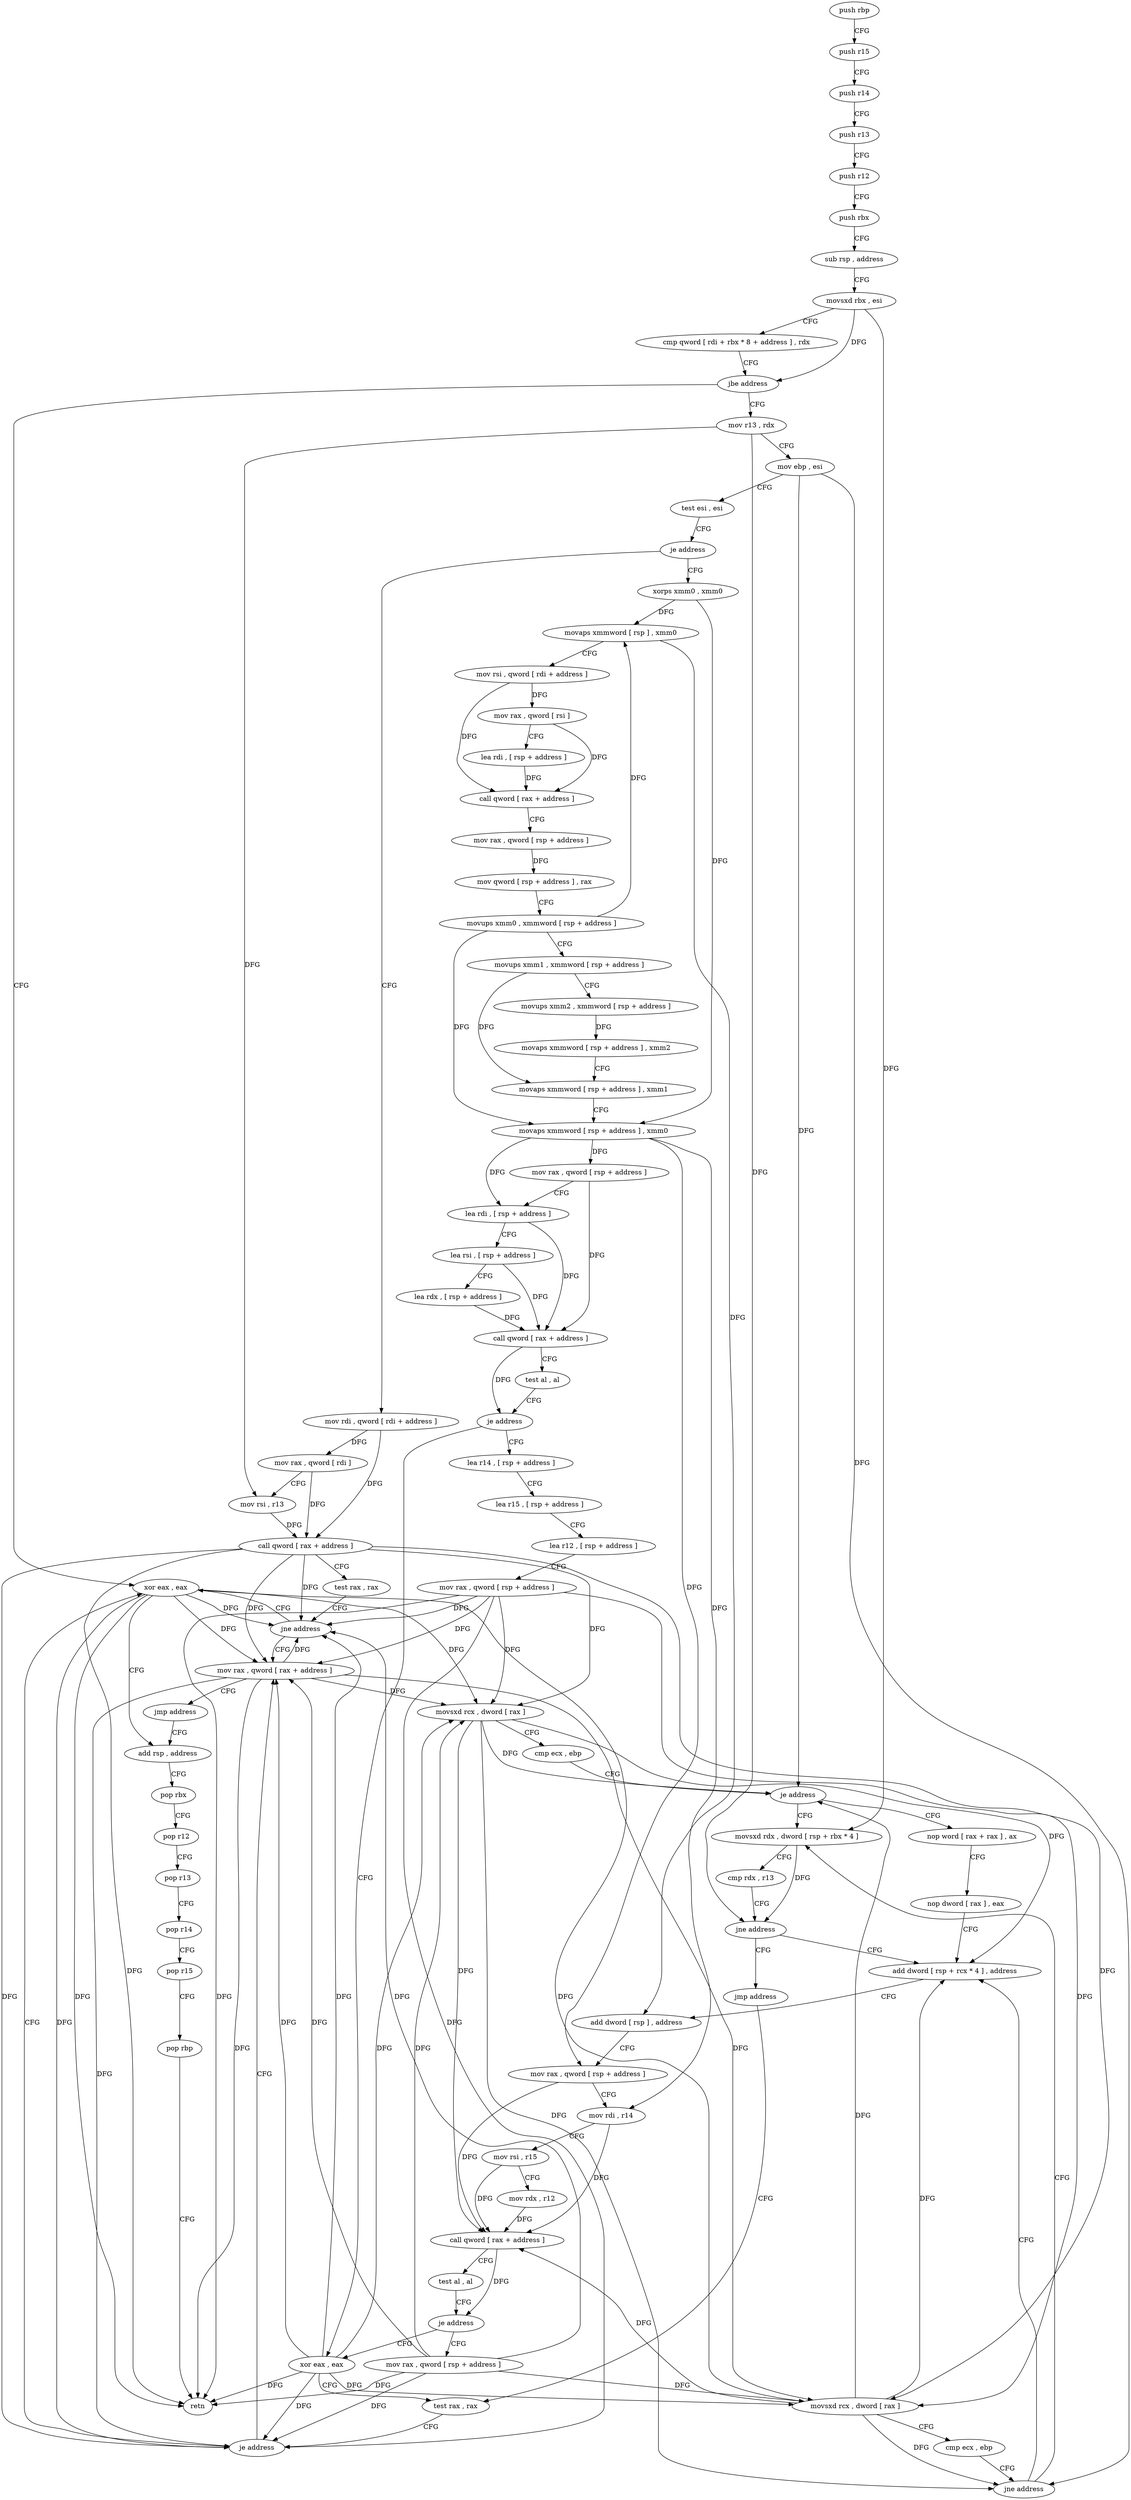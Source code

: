 digraph "func" {
"71360" [label = "push rbp" ]
"71361" [label = "push r15" ]
"71363" [label = "push r14" ]
"71365" [label = "push r13" ]
"71367" [label = "push r12" ]
"71369" [label = "push rbx" ]
"71370" [label = "sub rsp , address" ]
"71377" [label = "movsxd rbx , esi" ]
"71380" [label = "cmp qword [ rdi + rbx * 8 + address ] , rdx" ]
"71388" [label = "jbe address" ]
"71641" [label = "xor eax , eax" ]
"71394" [label = "mov r13 , rdx" ]
"71643" [label = "add rsp , address" ]
"71397" [label = "mov ebp , esi" ]
"71399" [label = "test esi , esi" ]
"71401" [label = "je address" ]
"71620" [label = "mov rdi , qword [ rdi + address ]" ]
"71407" [label = "xorps xmm0 , xmm0" ]
"71627" [label = "mov rax , qword [ rdi ]" ]
"71630" [label = "mov rsi , r13" ]
"71633" [label = "call qword [ rax + address ]" ]
"71636" [label = "test rax , rax" ]
"71639" [label = "jne address" ]
"71614" [label = "mov rax , qword [ rax + address ]" ]
"71410" [label = "movaps xmmword [ rsp ] , xmm0" ]
"71414" [label = "mov rsi , qword [ rdi + address ]" ]
"71421" [label = "mov rax , qword [ rsi ]" ]
"71424" [label = "lea rdi , [ rsp + address ]" ]
"71429" [label = "call qword [ rax + address ]" ]
"71435" [label = "mov rax , qword [ rsp + address ]" ]
"71443" [label = "mov qword [ rsp + address ] , rax" ]
"71448" [label = "movups xmm0 , xmmword [ rsp + address ]" ]
"71453" [label = "movups xmm1 , xmmword [ rsp + address ]" ]
"71458" [label = "movups xmm2 , xmmword [ rsp + address ]" ]
"71466" [label = "movaps xmmword [ rsp + address ] , xmm2" ]
"71471" [label = "movaps xmmword [ rsp + address ] , xmm1" ]
"71476" [label = "movaps xmmword [ rsp + address ] , xmm0" ]
"71481" [label = "mov rax , qword [ rsp + address ]" ]
"71486" [label = "lea rdi , [ rsp + address ]" ]
"71491" [label = "lea rsi , [ rsp + address ]" ]
"71496" [label = "lea rdx , [ rsp + address ]" ]
"71501" [label = "call qword [ rax + address ]" ]
"71507" [label = "test al , al" ]
"71509" [label = "je address" ]
"71607" [label = "xor eax , eax" ]
"71511" [label = "lea r14 , [ rsp + address ]" ]
"71618" [label = "jmp address" ]
"71609" [label = "test rax , rax" ]
"71516" [label = "lea r15 , [ rsp + address ]" ]
"71521" [label = "lea r12 , [ rsp + address ]" ]
"71526" [label = "mov rax , qword [ rsp + address ]" ]
"71531" [label = "movsxd rcx , dword [ rax ]" ]
"71534" [label = "cmp ecx , ebp" ]
"71536" [label = "je address" ]
"71596" [label = "movsxd rdx , dword [ rsp + rbx * 4 ]" ]
"71538" [label = "nop word [ rax + rax ] , ax" ]
"71650" [label = "pop rbx" ]
"71651" [label = "pop r12" ]
"71653" [label = "pop r13" ]
"71655" [label = "pop r14" ]
"71657" [label = "pop r15" ]
"71659" [label = "pop rbp" ]
"71660" [label = "retn" ]
"71600" [label = "cmp rdx , r13" ]
"71603" [label = "jne address" ]
"71552" [label = "add dword [ rsp + rcx * 4 ] , address" ]
"71605" [label = "jmp address" ]
"71548" [label = "nop dword [ rax ] , eax" ]
"71556" [label = "add dword [ rsp ] , address" ]
"71560" [label = "mov rax , qword [ rsp + address ]" ]
"71565" [label = "mov rdi , r14" ]
"71568" [label = "mov rsi , r15" ]
"71571" [label = "mov rdx , r12" ]
"71574" [label = "call qword [ rax + address ]" ]
"71580" [label = "test al , al" ]
"71582" [label = "je address" ]
"71584" [label = "mov rax , qword [ rsp + address ]" ]
"71589" [label = "movsxd rcx , dword [ rax ]" ]
"71592" [label = "cmp ecx , ebp" ]
"71594" [label = "jne address" ]
"71612" [label = "je address" ]
"71360" -> "71361" [ label = "CFG" ]
"71361" -> "71363" [ label = "CFG" ]
"71363" -> "71365" [ label = "CFG" ]
"71365" -> "71367" [ label = "CFG" ]
"71367" -> "71369" [ label = "CFG" ]
"71369" -> "71370" [ label = "CFG" ]
"71370" -> "71377" [ label = "CFG" ]
"71377" -> "71380" [ label = "CFG" ]
"71377" -> "71388" [ label = "DFG" ]
"71377" -> "71596" [ label = "DFG" ]
"71380" -> "71388" [ label = "CFG" ]
"71388" -> "71641" [ label = "CFG" ]
"71388" -> "71394" [ label = "CFG" ]
"71641" -> "71643" [ label = "CFG" ]
"71641" -> "71660" [ label = "DFG" ]
"71641" -> "71639" [ label = "DFG" ]
"71641" -> "71614" [ label = "DFG" ]
"71641" -> "71531" [ label = "DFG" ]
"71641" -> "71612" [ label = "DFG" ]
"71641" -> "71589" [ label = "DFG" ]
"71394" -> "71397" [ label = "CFG" ]
"71394" -> "71630" [ label = "DFG" ]
"71394" -> "71603" [ label = "DFG" ]
"71643" -> "71650" [ label = "CFG" ]
"71397" -> "71399" [ label = "CFG" ]
"71397" -> "71536" [ label = "DFG" ]
"71397" -> "71594" [ label = "DFG" ]
"71399" -> "71401" [ label = "CFG" ]
"71401" -> "71620" [ label = "CFG" ]
"71401" -> "71407" [ label = "CFG" ]
"71620" -> "71627" [ label = "DFG" ]
"71620" -> "71633" [ label = "DFG" ]
"71407" -> "71410" [ label = "DFG" ]
"71407" -> "71476" [ label = "DFG" ]
"71627" -> "71630" [ label = "CFG" ]
"71627" -> "71633" [ label = "DFG" ]
"71630" -> "71633" [ label = "DFG" ]
"71633" -> "71636" [ label = "CFG" ]
"71633" -> "71660" [ label = "DFG" ]
"71633" -> "71639" [ label = "DFG" ]
"71633" -> "71614" [ label = "DFG" ]
"71633" -> "71531" [ label = "DFG" ]
"71633" -> "71612" [ label = "DFG" ]
"71633" -> "71589" [ label = "DFG" ]
"71636" -> "71639" [ label = "CFG" ]
"71639" -> "71614" [ label = "CFG" ]
"71639" -> "71641" [ label = "CFG" ]
"71614" -> "71618" [ label = "CFG" ]
"71614" -> "71639" [ label = "DFG" ]
"71614" -> "71660" [ label = "DFG" ]
"71614" -> "71531" [ label = "DFG" ]
"71614" -> "71612" [ label = "DFG" ]
"71614" -> "71589" [ label = "DFG" ]
"71410" -> "71414" [ label = "CFG" ]
"71410" -> "71556" [ label = "DFG" ]
"71414" -> "71421" [ label = "DFG" ]
"71414" -> "71429" [ label = "DFG" ]
"71421" -> "71424" [ label = "CFG" ]
"71421" -> "71429" [ label = "DFG" ]
"71424" -> "71429" [ label = "DFG" ]
"71429" -> "71435" [ label = "CFG" ]
"71435" -> "71443" [ label = "DFG" ]
"71443" -> "71448" [ label = "CFG" ]
"71448" -> "71453" [ label = "CFG" ]
"71448" -> "71410" [ label = "DFG" ]
"71448" -> "71476" [ label = "DFG" ]
"71453" -> "71458" [ label = "CFG" ]
"71453" -> "71471" [ label = "DFG" ]
"71458" -> "71466" [ label = "DFG" ]
"71466" -> "71471" [ label = "CFG" ]
"71471" -> "71476" [ label = "CFG" ]
"71476" -> "71481" [ label = "DFG" ]
"71476" -> "71560" [ label = "DFG" ]
"71476" -> "71486" [ label = "DFG" ]
"71476" -> "71565" [ label = "DFG" ]
"71481" -> "71486" [ label = "CFG" ]
"71481" -> "71501" [ label = "DFG" ]
"71486" -> "71491" [ label = "CFG" ]
"71486" -> "71501" [ label = "DFG" ]
"71491" -> "71496" [ label = "CFG" ]
"71491" -> "71501" [ label = "DFG" ]
"71496" -> "71501" [ label = "DFG" ]
"71501" -> "71507" [ label = "CFG" ]
"71501" -> "71509" [ label = "DFG" ]
"71507" -> "71509" [ label = "CFG" ]
"71509" -> "71607" [ label = "CFG" ]
"71509" -> "71511" [ label = "CFG" ]
"71607" -> "71609" [ label = "CFG" ]
"71607" -> "71639" [ label = "DFG" ]
"71607" -> "71614" [ label = "DFG" ]
"71607" -> "71660" [ label = "DFG" ]
"71607" -> "71531" [ label = "DFG" ]
"71607" -> "71612" [ label = "DFG" ]
"71607" -> "71589" [ label = "DFG" ]
"71511" -> "71516" [ label = "CFG" ]
"71618" -> "71643" [ label = "CFG" ]
"71609" -> "71612" [ label = "CFG" ]
"71516" -> "71521" [ label = "CFG" ]
"71521" -> "71526" [ label = "CFG" ]
"71526" -> "71531" [ label = "DFG" ]
"71526" -> "71639" [ label = "DFG" ]
"71526" -> "71614" [ label = "DFG" ]
"71526" -> "71660" [ label = "DFG" ]
"71526" -> "71612" [ label = "DFG" ]
"71526" -> "71589" [ label = "DFG" ]
"71531" -> "71534" [ label = "CFG" ]
"71531" -> "71536" [ label = "DFG" ]
"71531" -> "71552" [ label = "DFG" ]
"71531" -> "71574" [ label = "DFG" ]
"71531" -> "71594" [ label = "DFG" ]
"71534" -> "71536" [ label = "CFG" ]
"71536" -> "71596" [ label = "CFG" ]
"71536" -> "71538" [ label = "CFG" ]
"71596" -> "71600" [ label = "CFG" ]
"71596" -> "71603" [ label = "DFG" ]
"71538" -> "71548" [ label = "CFG" ]
"71650" -> "71651" [ label = "CFG" ]
"71651" -> "71653" [ label = "CFG" ]
"71653" -> "71655" [ label = "CFG" ]
"71655" -> "71657" [ label = "CFG" ]
"71657" -> "71659" [ label = "CFG" ]
"71659" -> "71660" [ label = "CFG" ]
"71600" -> "71603" [ label = "CFG" ]
"71603" -> "71552" [ label = "CFG" ]
"71603" -> "71605" [ label = "CFG" ]
"71552" -> "71556" [ label = "CFG" ]
"71605" -> "71609" [ label = "CFG" ]
"71548" -> "71552" [ label = "CFG" ]
"71556" -> "71560" [ label = "CFG" ]
"71560" -> "71565" [ label = "CFG" ]
"71560" -> "71574" [ label = "DFG" ]
"71565" -> "71568" [ label = "CFG" ]
"71565" -> "71574" [ label = "DFG" ]
"71568" -> "71571" [ label = "CFG" ]
"71568" -> "71574" [ label = "DFG" ]
"71571" -> "71574" [ label = "DFG" ]
"71574" -> "71580" [ label = "CFG" ]
"71574" -> "71582" [ label = "DFG" ]
"71580" -> "71582" [ label = "CFG" ]
"71582" -> "71607" [ label = "CFG" ]
"71582" -> "71584" [ label = "CFG" ]
"71584" -> "71589" [ label = "DFG" ]
"71584" -> "71639" [ label = "DFG" ]
"71584" -> "71614" [ label = "DFG" ]
"71584" -> "71531" [ label = "DFG" ]
"71584" -> "71612" [ label = "DFG" ]
"71584" -> "71660" [ label = "DFG" ]
"71589" -> "71592" [ label = "CFG" ]
"71589" -> "71552" [ label = "DFG" ]
"71589" -> "71574" [ label = "DFG" ]
"71589" -> "71536" [ label = "DFG" ]
"71589" -> "71594" [ label = "DFG" ]
"71592" -> "71594" [ label = "CFG" ]
"71594" -> "71552" [ label = "CFG" ]
"71594" -> "71596" [ label = "CFG" ]
"71612" -> "71641" [ label = "CFG" ]
"71612" -> "71614" [ label = "CFG" ]
}
